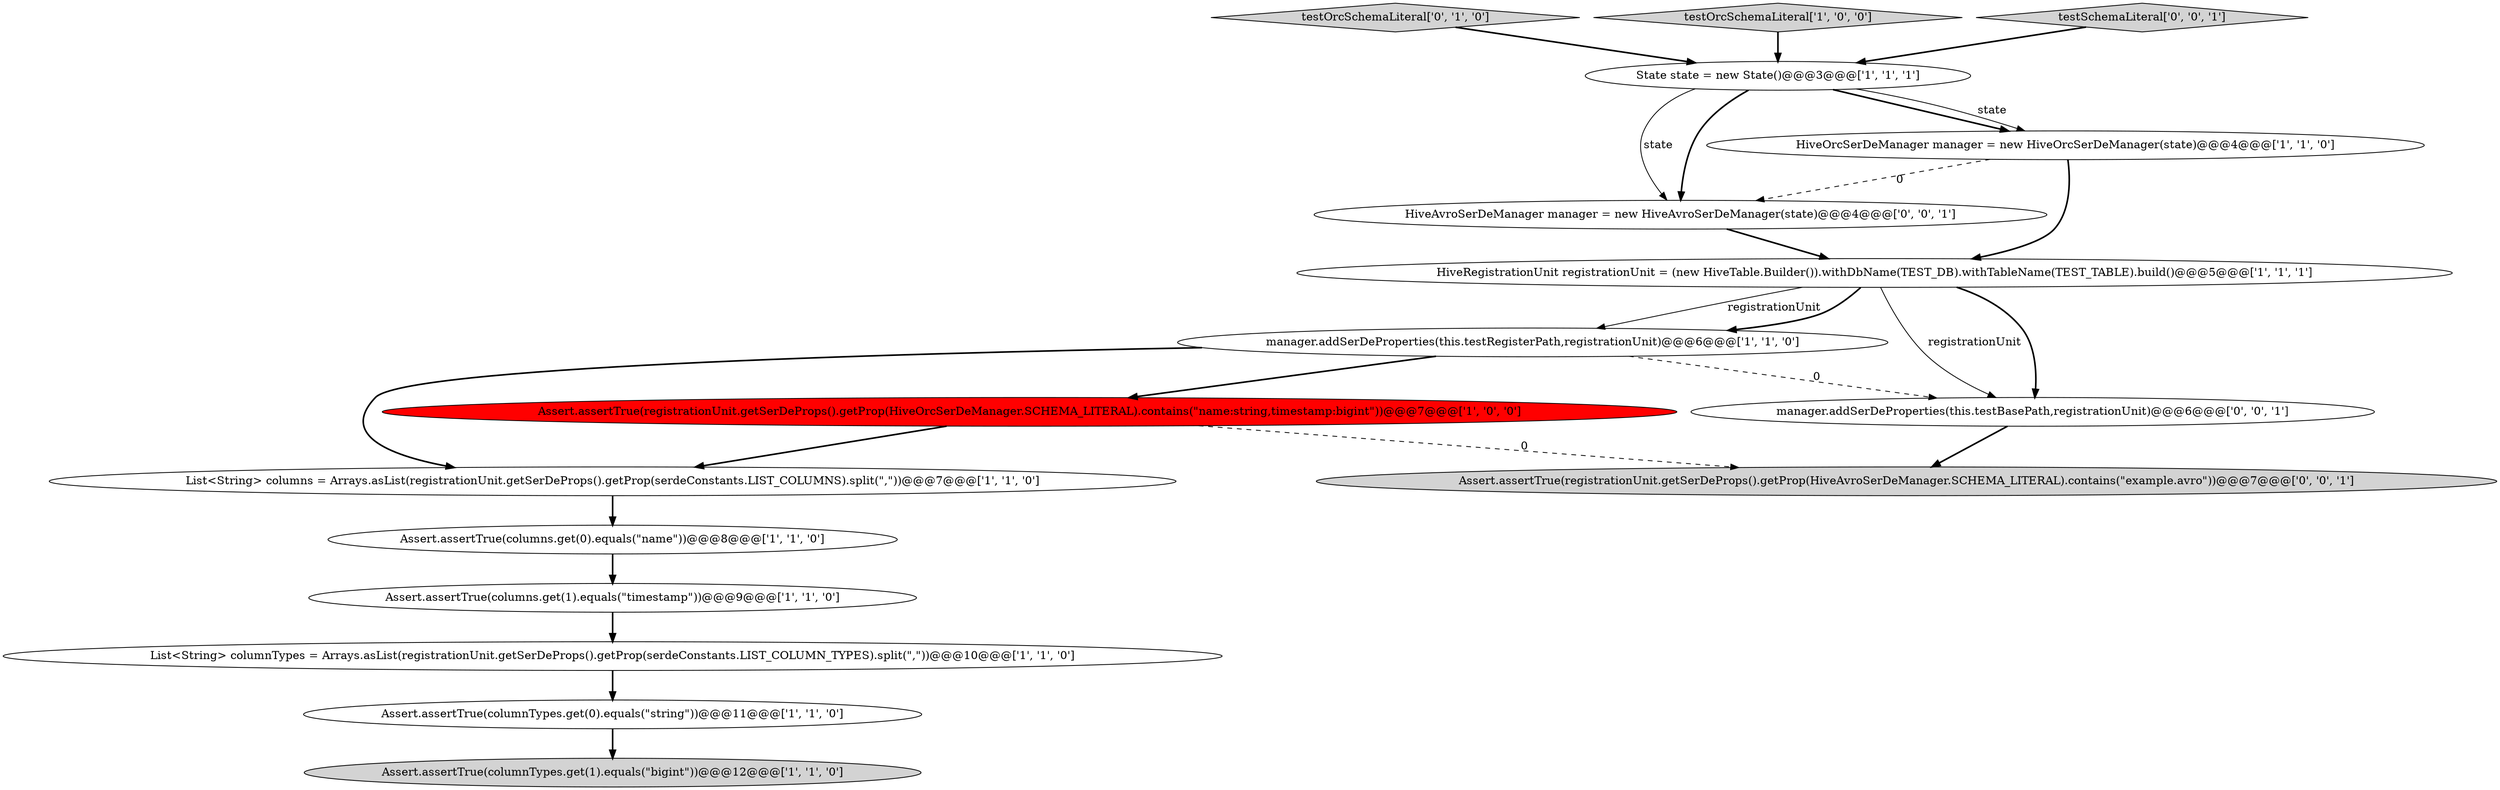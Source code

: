 digraph {
10 [style = filled, label = "Assert.assertTrue(columnTypes.get(0).equals(\"string\"))@@@11@@@['1', '1', '0']", fillcolor = white, shape = ellipse image = "AAA0AAABBB1BBB"];
3 [style = filled, label = "List<String> columns = Arrays.asList(registrationUnit.getSerDeProps().getProp(serdeConstants.LIST_COLUMNS).split(\",\"))@@@7@@@['1', '1', '0']", fillcolor = white, shape = ellipse image = "AAA0AAABBB1BBB"];
6 [style = filled, label = "Assert.assertTrue(columnTypes.get(1).equals(\"bigint\"))@@@12@@@['1', '1', '0']", fillcolor = lightgray, shape = ellipse image = "AAA0AAABBB1BBB"];
0 [style = filled, label = "List<String> columnTypes = Arrays.asList(registrationUnit.getSerDeProps().getProp(serdeConstants.LIST_COLUMN_TYPES).split(\",\"))@@@10@@@['1', '1', '0']", fillcolor = white, shape = ellipse image = "AAA0AAABBB1BBB"];
12 [style = filled, label = "testOrcSchemaLiteral['0', '1', '0']", fillcolor = lightgray, shape = diamond image = "AAA0AAABBB2BBB"];
7 [style = filled, label = "Assert.assertTrue(columns.get(0).equals(\"name\"))@@@8@@@['1', '1', '0']", fillcolor = white, shape = ellipse image = "AAA0AAABBB1BBB"];
11 [style = filled, label = "HiveRegistrationUnit registrationUnit = (new HiveTable.Builder()).withDbName(TEST_DB).withTableName(TEST_TABLE).build()@@@5@@@['1', '1', '1']", fillcolor = white, shape = ellipse image = "AAA0AAABBB1BBB"];
9 [style = filled, label = "Assert.assertTrue(registrationUnit.getSerDeProps().getProp(HiveOrcSerDeManager.SCHEMA_LITERAL).contains(\"name:string,timestamp:bigint\"))@@@7@@@['1', '0', '0']", fillcolor = red, shape = ellipse image = "AAA1AAABBB1BBB"];
8 [style = filled, label = "manager.addSerDeProperties(this.testRegisterPath,registrationUnit)@@@6@@@['1', '1', '0']", fillcolor = white, shape = ellipse image = "AAA0AAABBB1BBB"];
15 [style = filled, label = "HiveAvroSerDeManager manager = new HiveAvroSerDeManager(state)@@@4@@@['0', '0', '1']", fillcolor = white, shape = ellipse image = "AAA0AAABBB3BBB"];
5 [style = filled, label = "Assert.assertTrue(columns.get(1).equals(\"timestamp\"))@@@9@@@['1', '1', '0']", fillcolor = white, shape = ellipse image = "AAA0AAABBB1BBB"];
2 [style = filled, label = "State state = new State()@@@3@@@['1', '1', '1']", fillcolor = white, shape = ellipse image = "AAA0AAABBB1BBB"];
13 [style = filled, label = "manager.addSerDeProperties(this.testBasePath,registrationUnit)@@@6@@@['0', '0', '1']", fillcolor = white, shape = ellipse image = "AAA0AAABBB3BBB"];
16 [style = filled, label = "Assert.assertTrue(registrationUnit.getSerDeProps().getProp(HiveAvroSerDeManager.SCHEMA_LITERAL).contains(\"example.avro\"))@@@7@@@['0', '0', '1']", fillcolor = lightgray, shape = ellipse image = "AAA0AAABBB3BBB"];
1 [style = filled, label = "testOrcSchemaLiteral['1', '0', '0']", fillcolor = lightgray, shape = diamond image = "AAA0AAABBB1BBB"];
14 [style = filled, label = "testSchemaLiteral['0', '0', '1']", fillcolor = lightgray, shape = diamond image = "AAA0AAABBB3BBB"];
4 [style = filled, label = "HiveOrcSerDeManager manager = new HiveOrcSerDeManager(state)@@@4@@@['1', '1', '0']", fillcolor = white, shape = ellipse image = "AAA0AAABBB1BBB"];
11->8 [style = solid, label="registrationUnit"];
9->16 [style = dashed, label="0"];
8->3 [style = bold, label=""];
2->4 [style = bold, label=""];
10->6 [style = bold, label=""];
13->16 [style = bold, label=""];
2->15 [style = solid, label="state"];
11->13 [style = solid, label="registrationUnit"];
8->13 [style = dashed, label="0"];
12->2 [style = bold, label=""];
7->5 [style = bold, label=""];
0->10 [style = bold, label=""];
15->11 [style = bold, label=""];
5->0 [style = bold, label=""];
3->7 [style = bold, label=""];
4->15 [style = dashed, label="0"];
11->13 [style = bold, label=""];
2->15 [style = bold, label=""];
8->9 [style = bold, label=""];
9->3 [style = bold, label=""];
11->8 [style = bold, label=""];
1->2 [style = bold, label=""];
14->2 [style = bold, label=""];
4->11 [style = bold, label=""];
2->4 [style = solid, label="state"];
}
